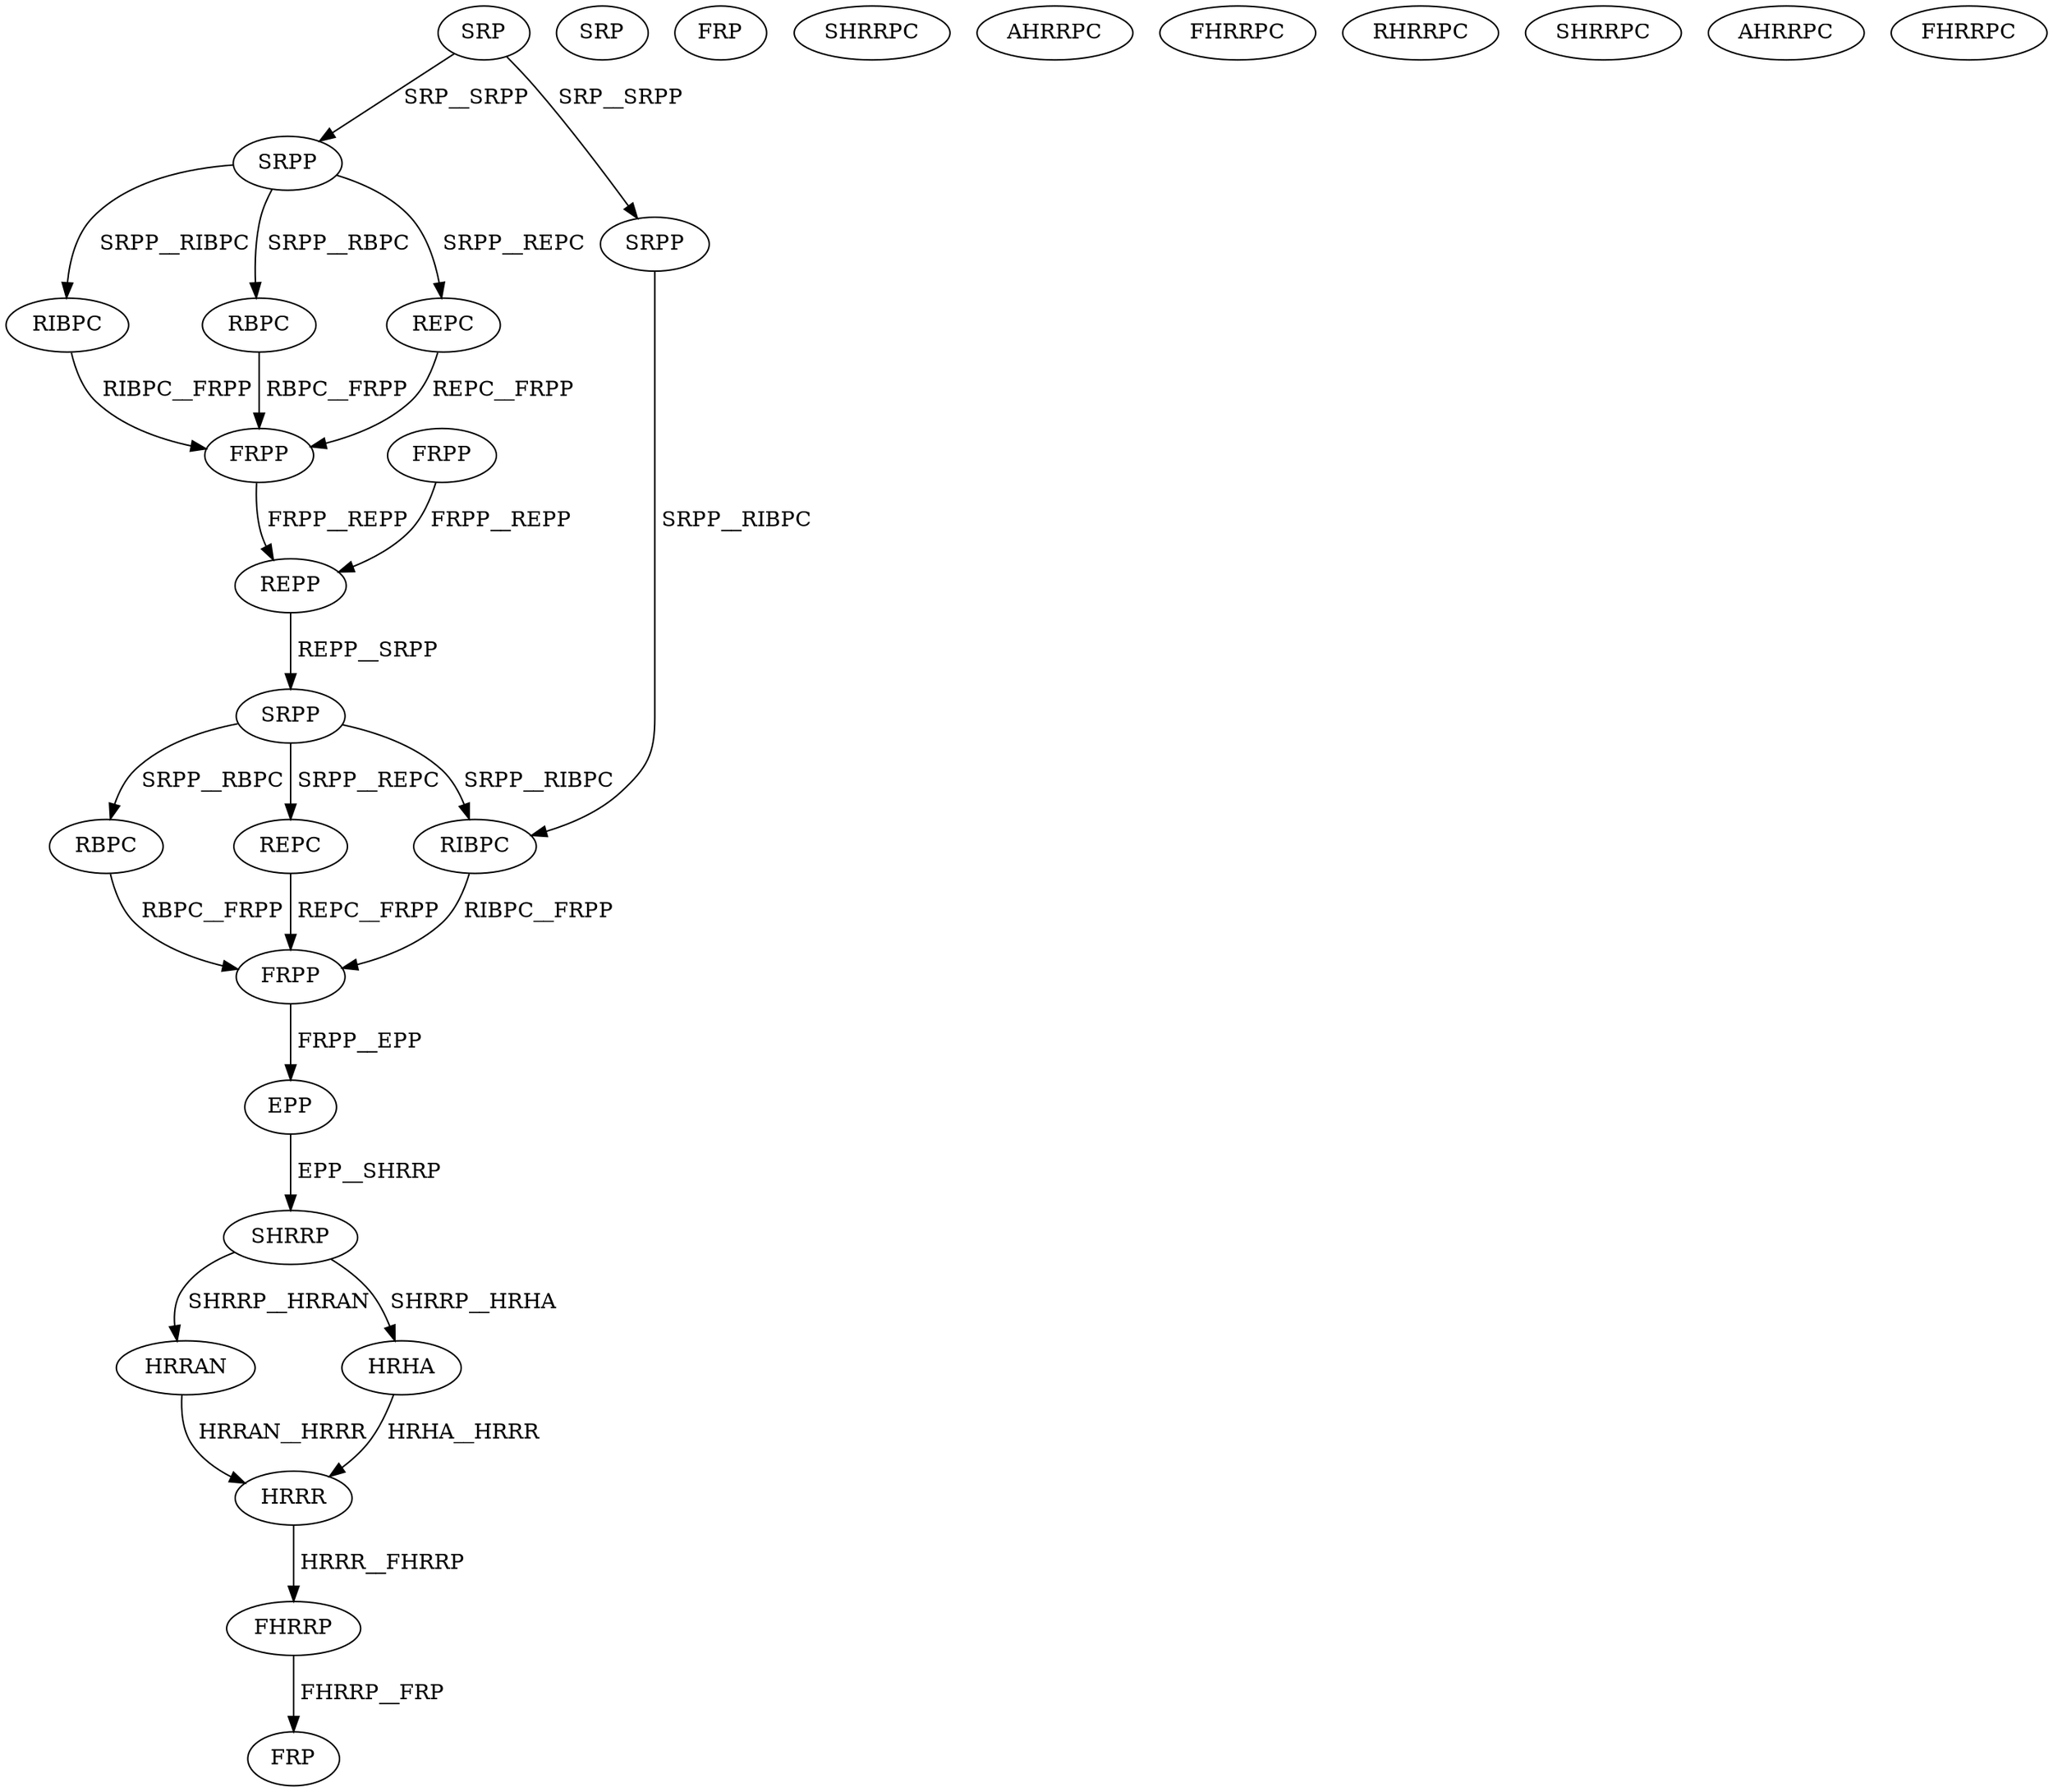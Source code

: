 digraph G { 
1 [label="SRP",color=black,fontcolor=black];
2 [label="SRPP",color=black,fontcolor=black];
3 [label="FRPP",color=black,fontcolor=black];
4 [label="RBPC",color=black,fontcolor=black];
5 [label="REPC",color=black,fontcolor=black];
6 [label="RIBPC",color=black,fontcolor=black];
7 [label="FRPP",color=black,fontcolor=black];
8 [label="SRPP",color=black,fontcolor=black];
9 [label="REPP",color=black,fontcolor=black];
10 [label="SRPP",color=black,fontcolor=black];
11 [label="RIBPC",color=black,fontcolor=black];
12 [label="RBPC",color=black,fontcolor=black];
13 [label="REPC",color=black,fontcolor=black];
14 [label="FRPP",color=black,fontcolor=black];
15 [label="EPP",color=black,fontcolor=black];
16 [label="SHRRP",color=black,fontcolor=black];
17 [label="SRP",color=black,fontcolor=black];
18 [label="FRP",color=black,fontcolor=black];
19 [label="HRRAN",color=black,fontcolor=black];
20 [label="HRHA",color=black,fontcolor=black];
21 [label="SHRRPC",color=black,fontcolor=black];
22 [label="AHRRPC",color=black,fontcolor=black];
23 [label="FHRRPC",color=black,fontcolor=black];
24 [label="RHRRPC",color=black,fontcolor=black];
25 [label="SHRRPC",color=black,fontcolor=black];
26 [label="AHRRPC",color=black,fontcolor=black];
27 [label="FHRRPC",color=black,fontcolor=black];
28 [label="HRRR",color=black,fontcolor=black];
29 [label="FHRRP",color=black,fontcolor=black];
30 [label="FRP",color=black,fontcolor=black];
1->2[label=" SRP__SRPP",color=black,fontcolor=black];
1->8[label=" SRP__SRPP",color=black,fontcolor=black];
2->4[label=" SRPP__RBPC",color=black,fontcolor=black];
2->5[label=" SRPP__REPC",color=black,fontcolor=black];
2->6[label=" SRPP__RIBPC",color=black,fontcolor=black];
3->9[label=" FRPP__REPP",color=black,fontcolor=black];
4->7[label=" RBPC__FRPP",color=black,fontcolor=black];
5->7[label=" REPC__FRPP",color=black,fontcolor=black];
6->7[label=" RIBPC__FRPP",color=black,fontcolor=black];
7->9[label=" FRPP__REPP",color=black,fontcolor=black];
8->11[label=" SRPP__RIBPC",color=black,fontcolor=black];
9->10[label=" REPP__SRPP",color=black,fontcolor=black];
10->11[label=" SRPP__RIBPC",color=black,fontcolor=black];
10->12[label=" SRPP__RBPC",color=black,fontcolor=black];
10->13[label=" SRPP__REPC",color=black,fontcolor=black];
11->14[label=" RIBPC__FRPP",color=black,fontcolor=black];
12->14[label=" RBPC__FRPP",color=black,fontcolor=black];
13->14[label=" REPC__FRPP",color=black,fontcolor=black];
14->15[label=" FRPP__EPP",color=black,fontcolor=black];
15->16[label=" EPP__SHRRP",color=black,fontcolor=black];
16->19[label=" SHRRP__HRRAN",color=black,fontcolor=black];
16->20[label=" SHRRP__HRHA",color=black,fontcolor=black];
19->28[label=" HRRAN__HRRR",color=black,fontcolor=black];
20->28[label=" HRHA__HRRR",color=black,fontcolor=black];
28->29[label=" HRRR__FHRRP",color=black,fontcolor=black];
29->30[label=" FHRRP__FRP",color=black,fontcolor=black];
}
